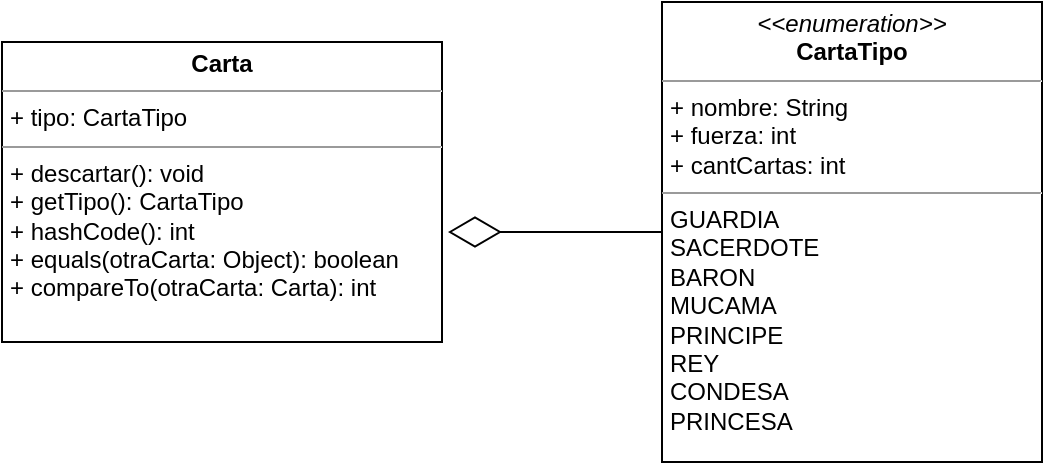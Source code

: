 <mxfile version="13.7.6" type="device"><diagram id="kw-GkbkHBUUseBBj4QZt" name="Page-1"><mxGraphModel dx="1198" dy="597" grid="1" gridSize="10" guides="1" tooltips="1" connect="1" arrows="1" fold="1" page="1" pageScale="1" pageWidth="850" pageHeight="1100" math="0" shadow="0"><root><mxCell id="0"/><mxCell id="1" parent="0"/><mxCell id="WRdb5kg-OhDDjgyMEKLJ-1" value="&lt;p style=&quot;margin: 0px ; margin-top: 4px ; text-align: center&quot;&gt;&lt;b&gt;Carta&lt;/b&gt;&lt;/p&gt;&lt;hr size=&quot;1&quot;&gt;&lt;p style=&quot;margin: 0px ; margin-left: 4px&quot;&gt;+ tipo: CartaTipo&lt;/p&gt;&lt;hr size=&quot;1&quot;&gt;&lt;p style=&quot;margin: 0px ; margin-left: 4px&quot;&gt;+ descartar(): void&lt;/p&gt;&lt;p style=&quot;margin: 0px ; margin-left: 4px&quot;&gt;+ getTipo(): CartaTipo&lt;br&gt;&lt;/p&gt;&lt;p style=&quot;margin: 0px ; margin-left: 4px&quot;&gt;+ hashCode(): int&lt;/p&gt;&lt;p style=&quot;margin: 0px ; margin-left: 4px&quot;&gt;+ equals(otraCarta: Object): boolean&lt;/p&gt;&lt;p style=&quot;margin: 0px ; margin-left: 4px&quot;&gt;+ compareTo(otraCarta: Carta): int&lt;br&gt;&lt;/p&gt;" style="verticalAlign=top;align=left;overflow=fill;fontSize=12;fontFamily=Helvetica;html=1;" parent="1" vertex="1"><mxGeometry x="110" y="190" width="220" height="150" as="geometry"/></mxCell><mxCell id="WRdb5kg-OhDDjgyMEKLJ-2" value="&lt;p style=&quot;margin: 0px ; margin-top: 4px ; text-align: center&quot;&gt;&lt;i&gt;&amp;lt;&amp;lt;enumeration&amp;gt;&amp;gt;&lt;/i&gt;&lt;br&gt;&lt;b&gt;CartaTipo&lt;/b&gt;&lt;/p&gt;&lt;hr size=&quot;1&quot;&gt;&lt;p style=&quot;margin: 0px ; margin-left: 4px&quot;&gt;+ nombre: String&lt;br&gt;+ fuerza: int&lt;/p&gt;&lt;p style=&quot;margin: 0px ; margin-left: 4px&quot;&gt;+ cantCartas: int&lt;br&gt;&lt;/p&gt;&lt;hr size=&quot;1&quot;&gt;&lt;p style=&quot;margin: 0px ; margin-left: 4px&quot;&gt;GUARDIA&lt;/p&gt;&lt;p style=&quot;margin: 0px ; margin-left: 4px&quot;&gt;SACERDOTE&lt;/p&gt;&lt;p style=&quot;margin: 0px ; margin-left: 4px&quot;&gt;BARON&lt;/p&gt;&lt;p style=&quot;margin: 0px ; margin-left: 4px&quot;&gt;MUCAMA&lt;/p&gt;&lt;p style=&quot;margin: 0px ; margin-left: 4px&quot;&gt;PRINCIPE&lt;/p&gt;&lt;p style=&quot;margin: 0px ; margin-left: 4px&quot;&gt;REY&lt;/p&gt;&lt;p style=&quot;margin: 0px ; margin-left: 4px&quot;&gt;CONDESA&lt;/p&gt;&lt;p style=&quot;margin: 0px ; margin-left: 4px&quot;&gt;PRINCESA&lt;br&gt;&lt;/p&gt;" style="verticalAlign=top;align=left;overflow=fill;fontSize=12;fontFamily=Helvetica;html=1;" parent="1" vertex="1"><mxGeometry x="440" y="170" width="190" height="230" as="geometry"/></mxCell><mxCell id="WRdb5kg-OhDDjgyMEKLJ-5" value="" style="endArrow=diamondThin;endFill=0;endSize=24;html=1;exitX=0;exitY=0.5;exitDx=0;exitDy=0;" parent="1" source="WRdb5kg-OhDDjgyMEKLJ-2" edge="1"><mxGeometry width="160" relative="1" as="geometry"><mxPoint x="340" y="310" as="sourcePoint"/><mxPoint x="333" y="285" as="targetPoint"/></mxGeometry></mxCell></root></mxGraphModel></diagram></mxfile>